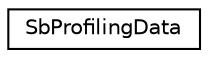 digraph "Graphical Class Hierarchy"
{
 // LATEX_PDF_SIZE
  edge [fontname="Helvetica",fontsize="10",labelfontname="Helvetica",labelfontsize="10"];
  node [fontname="Helvetica",fontsize="10",shape=record];
  rankdir="LR";
  Node0 [label="SbProfilingData",height=0.2,width=0.4,color="black", fillcolor="white", style="filled",URL="$classSbProfilingData.html",tooltip="Data structure for gathering scene graph traversal profiling information."];
}
